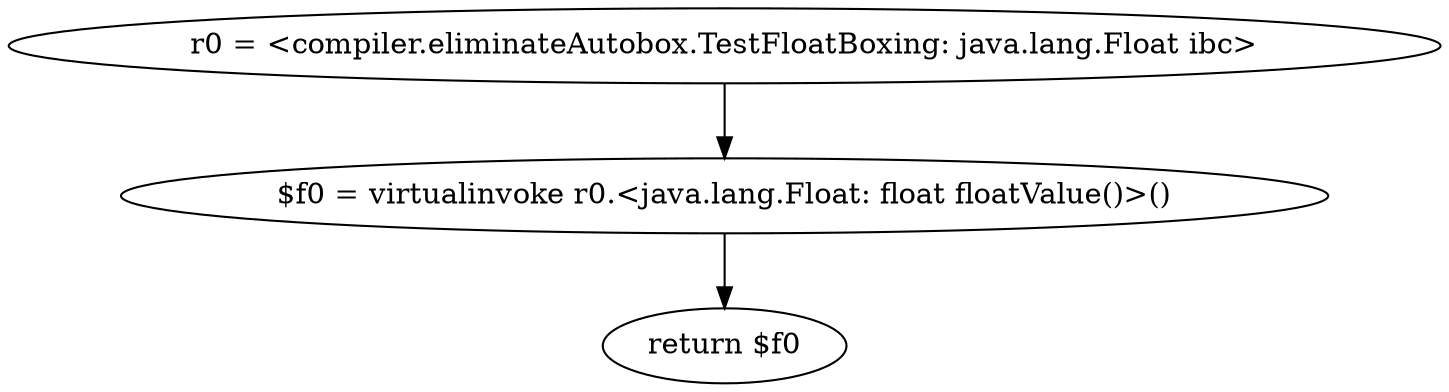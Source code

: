 digraph "unitGraph" {
    "r0 = <compiler.eliminateAutobox.TestFloatBoxing: java.lang.Float ibc>"
    "$f0 = virtualinvoke r0.<java.lang.Float: float floatValue()>()"
    "return $f0"
    "r0 = <compiler.eliminateAutobox.TestFloatBoxing: java.lang.Float ibc>"->"$f0 = virtualinvoke r0.<java.lang.Float: float floatValue()>()";
    "$f0 = virtualinvoke r0.<java.lang.Float: float floatValue()>()"->"return $f0";
}
